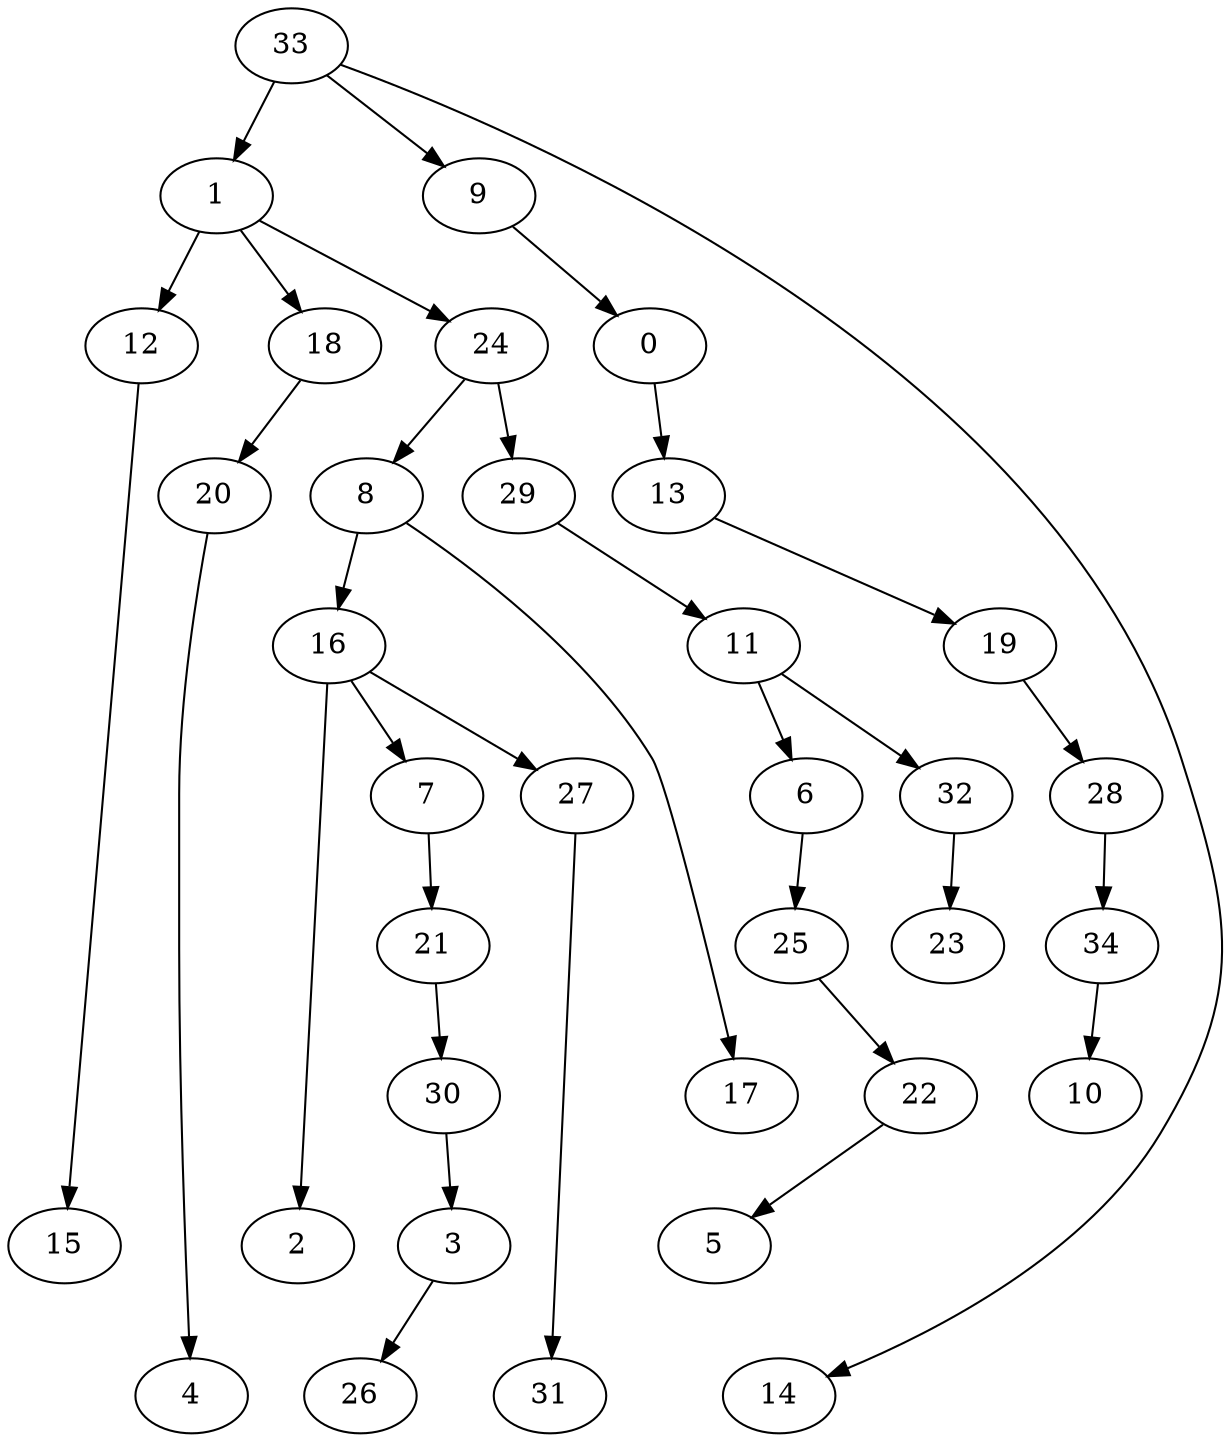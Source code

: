 digraph g {
0;
1;
2;
3;
4;
5;
6;
7;
8;
9;
10;
11;
12;
13;
14;
15;
16;
17;
18;
19;
20;
21;
22;
23;
24;
25;
26;
27;
28;
29;
30;
31;
32;
33;
34;
0 -> 13 [weight=0];
1 -> 12 [weight=0];
1 -> 18 [weight=0];
1 -> 24 [weight=0];
3 -> 26 [weight=0];
6 -> 25 [weight=0];
7 -> 21 [weight=0];
8 -> 16 [weight=0];
8 -> 17 [weight=0];
9 -> 0 [weight=0];
11 -> 32 [weight=0];
11 -> 6 [weight=0];
12 -> 15 [weight=0];
13 -> 19 [weight=0];
16 -> 2 [weight=0];
16 -> 7 [weight=0];
16 -> 27 [weight=0];
18 -> 20 [weight=0];
19 -> 28 [weight=0];
20 -> 4 [weight=0];
21 -> 30 [weight=0];
22 -> 5 [weight=0];
24 -> 29 [weight=0];
24 -> 8 [weight=0];
25 -> 22 [weight=0];
27 -> 31 [weight=0];
28 -> 34 [weight=0];
29 -> 11 [weight=0];
30 -> 3 [weight=0];
32 -> 23 [weight=0];
33 -> 1 [weight=0];
33 -> 9 [weight=0];
33 -> 14 [weight=0];
34 -> 10 [weight=0];
}
